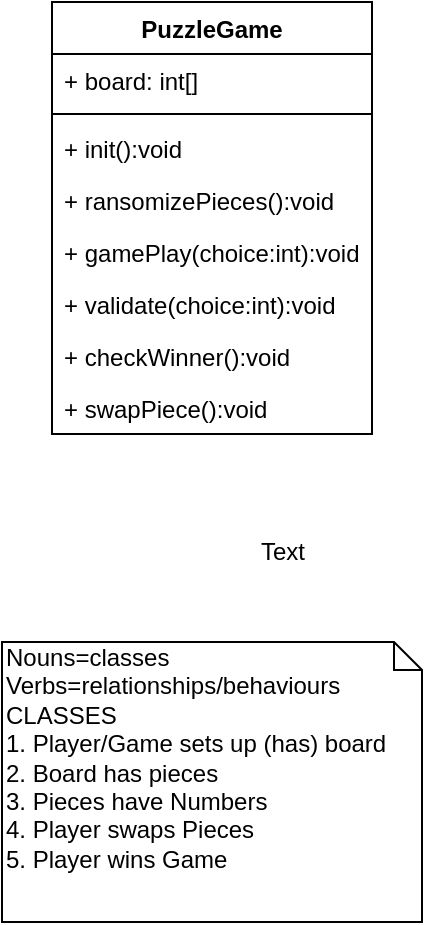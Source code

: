 <mxfile version="13.3.5" type="device"><diagram id="zHPT2NPUa4g1dej9AS4z" name="Page-1"><mxGraphModel dx="508" dy="597" grid="1" gridSize="10" guides="1" tooltips="1" connect="1" arrows="1" fold="1" page="1" pageScale="1" pageWidth="850" pageHeight="1100" math="0" shadow="0"><root><mxCell id="0"/><mxCell id="1" parent="0"/><mxCell id="TEzC0Ntky4152fS0fOHw-23" value="Nouns=classes&lt;br&gt;Verbs=relationships/behaviours&lt;br&gt;CLASSES&lt;br&gt;1. Player/Game sets up (has) board&lt;br&gt;2. Board has pieces&lt;br&gt;3. Pieces have Numbers&lt;br&gt;4. Player swaps Pieces&lt;br&gt;5. Player wins Game" style="shape=note;whiteSpace=wrap;html=1;size=14;verticalAlign=top;align=left;spacingTop=-6;" vertex="1" parent="1"><mxGeometry x="60" y="440" width="210" height="140" as="geometry"/></mxCell><mxCell id="TEzC0Ntky4152fS0fOHw-5" value="PuzzleGame" style="swimlane;fontStyle=1;align=center;verticalAlign=top;childLayout=stackLayout;horizontal=1;startSize=26;horizontalStack=0;resizeParent=1;resizeParentMax=0;resizeLast=0;collapsible=1;marginBottom=0;" vertex="1" parent="1"><mxGeometry x="85" y="120" width="160" height="216" as="geometry"/></mxCell><mxCell id="TEzC0Ntky4152fS0fOHw-6" value="+ board: int[]" style="text;strokeColor=none;fillColor=none;align=left;verticalAlign=top;spacingLeft=4;spacingRight=4;overflow=hidden;rotatable=0;points=[[0,0.5],[1,0.5]];portConstraint=eastwest;" vertex="1" parent="TEzC0Ntky4152fS0fOHw-5"><mxGeometry y="26" width="160" height="26" as="geometry"/></mxCell><mxCell id="TEzC0Ntky4152fS0fOHw-7" value="" style="line;strokeWidth=1;fillColor=none;align=left;verticalAlign=middle;spacingTop=-1;spacingLeft=3;spacingRight=3;rotatable=0;labelPosition=right;points=[];portConstraint=eastwest;" vertex="1" parent="TEzC0Ntky4152fS0fOHw-5"><mxGeometry y="52" width="160" height="8" as="geometry"/></mxCell><mxCell id="TEzC0Ntky4152fS0fOHw-8" value="+ init():void" style="text;strokeColor=none;fillColor=none;align=left;verticalAlign=top;spacingLeft=4;spacingRight=4;overflow=hidden;rotatable=0;points=[[0,0.5],[1,0.5]];portConstraint=eastwest;" vertex="1" parent="TEzC0Ntky4152fS0fOHw-5"><mxGeometry y="60" width="160" height="26" as="geometry"/></mxCell><mxCell id="TEzC0Ntky4152fS0fOHw-27" value="+ ransomizePieces():void" style="text;strokeColor=none;fillColor=none;align=left;verticalAlign=top;spacingLeft=4;spacingRight=4;overflow=hidden;rotatable=0;points=[[0,0.5],[1,0.5]];portConstraint=eastwest;" vertex="1" parent="TEzC0Ntky4152fS0fOHw-5"><mxGeometry y="86" width="160" height="26" as="geometry"/></mxCell><mxCell id="TEzC0Ntky4152fS0fOHw-28" value="+ gamePlay(choice:int):void" style="text;strokeColor=none;fillColor=none;align=left;verticalAlign=top;spacingLeft=4;spacingRight=4;overflow=hidden;rotatable=0;points=[[0,0.5],[1,0.5]];portConstraint=eastwest;" vertex="1" parent="TEzC0Ntky4152fS0fOHw-5"><mxGeometry y="112" width="160" height="26" as="geometry"/></mxCell><mxCell id="TEzC0Ntky4152fS0fOHw-29" value="+ validate(choice:int):void" style="text;strokeColor=none;fillColor=none;align=left;verticalAlign=top;spacingLeft=4;spacingRight=4;overflow=hidden;rotatable=0;points=[[0,0.5],[1,0.5]];portConstraint=eastwest;" vertex="1" parent="TEzC0Ntky4152fS0fOHw-5"><mxGeometry y="138" width="160" height="26" as="geometry"/></mxCell><mxCell id="TEzC0Ntky4152fS0fOHw-31" value="+ checkWinner():void" style="text;strokeColor=none;fillColor=none;align=left;verticalAlign=top;spacingLeft=4;spacingRight=4;overflow=hidden;rotatable=0;points=[[0,0.5],[1,0.5]];portConstraint=eastwest;" vertex="1" parent="TEzC0Ntky4152fS0fOHw-5"><mxGeometry y="164" width="160" height="26" as="geometry"/></mxCell><mxCell id="TEzC0Ntky4152fS0fOHw-32" value="+ swapPiece():void" style="text;strokeColor=none;fillColor=none;align=left;verticalAlign=top;spacingLeft=4;spacingRight=4;overflow=hidden;rotatable=0;points=[[0,0.5],[1,0.5]];portConstraint=eastwest;" vertex="1" parent="TEzC0Ntky4152fS0fOHw-5"><mxGeometry y="190" width="160" height="26" as="geometry"/></mxCell><mxCell id="TEzC0Ntky4152fS0fOHw-30" value="Text" style="text;html=1;align=center;verticalAlign=middle;resizable=0;points=[];autosize=1;" vertex="1" parent="1"><mxGeometry x="180" y="385" width="40" height="20" as="geometry"/></mxCell></root></mxGraphModel></diagram></mxfile>